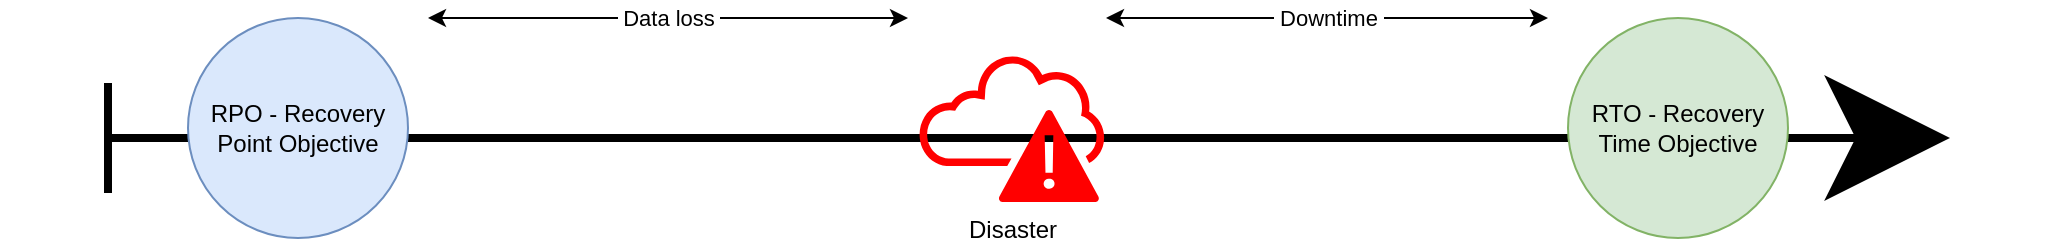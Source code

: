 <mxfile version="21.5.1" type="device">
  <diagram name="Page-1" id="MZzJS_w2sOuu4wmBwtT5">
    <mxGraphModel dx="778" dy="831" grid="1" gridSize="10" guides="1" tooltips="1" connect="1" arrows="1" fold="1" page="1" pageScale="1" pageWidth="827" pageHeight="1169" math="0" shadow="0">
      <root>
        <mxCell id="0" />
        <mxCell id="1" parent="0" />
        <mxCell id="DFRHdUSWC0dCCgBMF-sj-1" value="" style="endArrow=classic;html=1;rounded=0;strokeWidth=4;startArrow=baseDash;startFill=0;sourcePerimeterSpacing=0;startSize=50;endSize=50;" edge="1" parent="1">
          <mxGeometry width="50" height="50" relative="1" as="geometry">
            <mxPoint x="60" y="210" as="sourcePoint" />
            <mxPoint x="981" y="210" as="targetPoint" />
          </mxGeometry>
        </mxCell>
        <mxCell id="DFRHdUSWC0dCCgBMF-sj-4" value="RPO - Recovery Point Objective" style="ellipse;whiteSpace=wrap;html=1;aspect=fixed;fillColor=#dae8fc;strokeColor=#6c8ebf;" vertex="1" parent="1">
          <mxGeometry x="100" y="150" width="110" height="110" as="geometry" />
        </mxCell>
        <mxCell id="DFRHdUSWC0dCCgBMF-sj-6" value="Disaster" style="pointerEvents=1;shadow=0;dashed=0;html=1;strokeColor=none;labelPosition=center;verticalLabelPosition=bottom;outlineConnect=0;verticalAlign=top;align=center;shape=mxgraph.office.clouds.cloud_disaster;fillColor=#ff0000;gradientColor=none;" vertex="1" parent="1">
          <mxGeometry x="465" y="168" width="94" height="74" as="geometry" />
        </mxCell>
        <mxCell id="DFRHdUSWC0dCCgBMF-sj-7" value="&amp;nbsp;Data loss&amp;nbsp;" style="endArrow=classic;startArrow=classic;html=1;rounded=0;" edge="1" parent="1">
          <mxGeometry width="50" height="50" relative="1" as="geometry">
            <mxPoint x="220" y="150" as="sourcePoint" />
            <mxPoint x="460" y="150" as="targetPoint" />
            <mxPoint as="offset" />
          </mxGeometry>
        </mxCell>
        <mxCell id="DFRHdUSWC0dCCgBMF-sj-8" value="RTO - Recovery Time Objective" style="ellipse;whiteSpace=wrap;html=1;aspect=fixed;fillColor=#d5e8d4;strokeColor=#82b366;" vertex="1" parent="1">
          <mxGeometry x="790" y="150" width="110" height="110" as="geometry" />
        </mxCell>
        <mxCell id="DFRHdUSWC0dCCgBMF-sj-11" value="&amp;nbsp;Downtime&amp;nbsp;" style="endArrow=classic;startArrow=classic;html=1;rounded=0;" edge="1" parent="1">
          <mxGeometry width="50" height="50" relative="1" as="geometry">
            <mxPoint x="559" y="150" as="sourcePoint" />
            <mxPoint x="780" y="150" as="targetPoint" />
            <mxPoint as="offset" />
          </mxGeometry>
        </mxCell>
      </root>
    </mxGraphModel>
  </diagram>
</mxfile>
